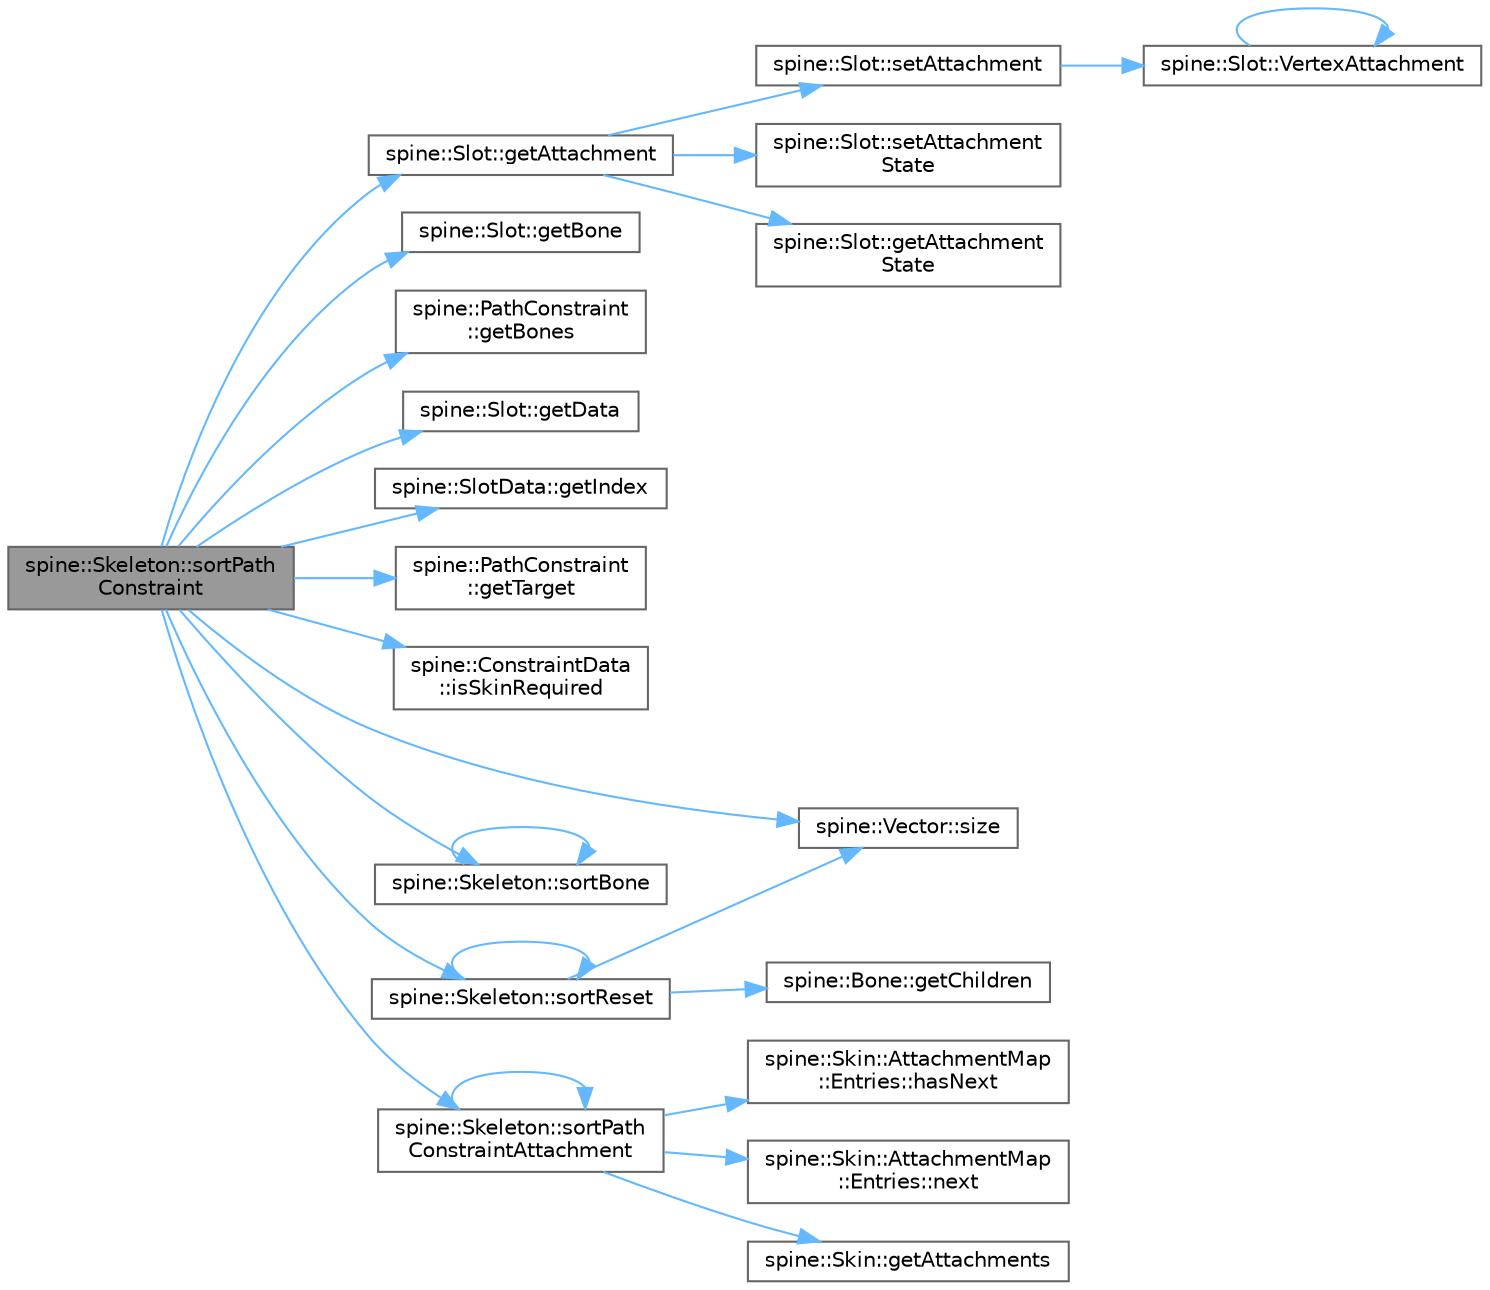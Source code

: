 digraph "spine::Skeleton::sortPathConstraint"
{
 // LATEX_PDF_SIZE
  bgcolor="transparent";
  edge [fontname=Helvetica,fontsize=10,labelfontname=Helvetica,labelfontsize=10];
  node [fontname=Helvetica,fontsize=10,shape=box,height=0.2,width=0.4];
  rankdir="LR";
  Node1 [id="Node000001",label="spine::Skeleton::sortPath\lConstraint",height=0.2,width=0.4,color="gray40", fillcolor="grey60", style="filled", fontcolor="black",tooltip=" "];
  Node1 -> Node2 [id="edge1_Node000001_Node000002",color="steelblue1",style="solid",tooltip=" "];
  Node2 [id="Node000002",label="spine::Slot::getAttachment",height=0.2,width=0.4,color="grey40", fillcolor="white", style="filled",URL="$classspine_1_1_slot.html#af8f7f6c38794624b4bbcb1031d05b37b",tooltip="May be NULL."];
  Node2 -> Node3 [id="edge2_Node000002_Node000003",color="steelblue1",style="solid",tooltip=" "];
  Node3 [id="Node000003",label="spine::Slot::getAttachment\lState",height=0.2,width=0.4,color="grey40", fillcolor="white", style="filled",URL="$classspine_1_1_slot.html#af63d2293b5f0c9769d3589a7736c55a6",tooltip=" "];
  Node2 -> Node4 [id="edge3_Node000002_Node000004",color="steelblue1",style="solid",tooltip=" "];
  Node4 [id="Node000004",label="spine::Slot::setAttachment",height=0.2,width=0.4,color="grey40", fillcolor="white", style="filled",URL="$classspine_1_1_slot.html#ad9359f3f2289ed3c013215c40b180c58",tooltip=" "];
  Node4 -> Node5 [id="edge4_Node000004_Node000005",color="steelblue1",style="solid",tooltip=" "];
  Node5 [id="Node000005",label="spine::Slot::VertexAttachment",height=0.2,width=0.4,color="grey40", fillcolor="white", style="filled",URL="$classspine_1_1_slot.html#a4eec6d564571199bb94093daf4fa675c",tooltip=" "];
  Node5 -> Node5 [id="edge5_Node000005_Node000005",color="steelblue1",style="solid",tooltip=" "];
  Node2 -> Node6 [id="edge6_Node000002_Node000006",color="steelblue1",style="solid",tooltip=" "];
  Node6 [id="Node000006",label="spine::Slot::setAttachment\lState",height=0.2,width=0.4,color="grey40", fillcolor="white", style="filled",URL="$classspine_1_1_slot.html#ab108772a947f2283bdd50c493beeeb39",tooltip=" "];
  Node1 -> Node7 [id="edge7_Node000001_Node000007",color="steelblue1",style="solid",tooltip=" "];
  Node7 [id="Node000007",label="spine::Slot::getBone",height=0.2,width=0.4,color="grey40", fillcolor="white", style="filled",URL="$classspine_1_1_slot.html#a70e34507eb281998a242b6466b8465b6",tooltip=" "];
  Node1 -> Node8 [id="edge8_Node000001_Node000008",color="steelblue1",style="solid",tooltip=" "];
  Node8 [id="Node000008",label="spine::PathConstraint\l::getBones",height=0.2,width=0.4,color="grey40", fillcolor="white", style="filled",URL="$classspine_1_1_path_constraint.html#aaf1dd632279b4dcf0831db8325280e33",tooltip=" "];
  Node1 -> Node9 [id="edge9_Node000001_Node000009",color="steelblue1",style="solid",tooltip=" "];
  Node9 [id="Node000009",label="spine::Slot::getData",height=0.2,width=0.4,color="grey40", fillcolor="white", style="filled",URL="$classspine_1_1_slot.html#aa40b9c57e081fa331da138ce469ec8a4",tooltip=" "];
  Node1 -> Node10 [id="edge10_Node000001_Node000010",color="steelblue1",style="solid",tooltip=" "];
  Node10 [id="Node000010",label="spine::SlotData::getIndex",height=0.2,width=0.4,color="grey40", fillcolor="white", style="filled",URL="$classspine_1_1_slot_data.html#a95f7359a40b73da709886c53a6202013",tooltip=" "];
  Node1 -> Node11 [id="edge11_Node000001_Node000011",color="steelblue1",style="solid",tooltip=" "];
  Node11 [id="Node000011",label="spine::PathConstraint\l::getTarget",height=0.2,width=0.4,color="grey40", fillcolor="white", style="filled",URL="$classspine_1_1_path_constraint.html#a864002e743603286287da706b2cb8766",tooltip=" "];
  Node1 -> Node12 [id="edge12_Node000001_Node000012",color="steelblue1",style="solid",tooltip=" "];
  Node12 [id="Node000012",label="spine::ConstraintData\l::isSkinRequired",height=0.2,width=0.4,color="grey40", fillcolor="white", style="filled",URL="$classspine_1_1_constraint_data.html#a7c426906735b618e3bd7a13d075d3288",tooltip="Whether the constraint is only active for a specific skin."];
  Node1 -> Node13 [id="edge13_Node000001_Node000013",color="steelblue1",style="solid",tooltip=" "];
  Node13 [id="Node000013",label="spine::Vector::size",height=0.2,width=0.4,color="grey40", fillcolor="white", style="filled",URL="$classspine_1_1_vector.html#a9a93bc1e4174a3abf92154b3c1017542",tooltip=" "];
  Node1 -> Node14 [id="edge14_Node000001_Node000014",color="steelblue1",style="solid",tooltip=" "];
  Node14 [id="Node000014",label="spine::Skeleton::sortBone",height=0.2,width=0.4,color="grey40", fillcolor="white", style="filled",URL="$classspine_1_1_skeleton.html#a7c37a1ba6b48c15bac4177897fd500ff",tooltip=" "];
  Node14 -> Node14 [id="edge15_Node000014_Node000014",color="steelblue1",style="solid",tooltip=" "];
  Node1 -> Node15 [id="edge16_Node000001_Node000015",color="steelblue1",style="solid",tooltip=" "];
  Node15 [id="Node000015",label="spine::Skeleton::sortPath\lConstraintAttachment",height=0.2,width=0.4,color="grey40", fillcolor="white", style="filled",URL="$classspine_1_1_skeleton.html#a1b1171a607c8a6b74d90ba3dd82c03ed",tooltip=" "];
  Node15 -> Node16 [id="edge17_Node000015_Node000016",color="steelblue1",style="solid",tooltip=" "];
  Node16 [id="Node000016",label="spine::Skin::getAttachments",height=0.2,width=0.4,color="grey40", fillcolor="white", style="filled",URL="$classspine_1_1_skin.html#a504337461fca73760b531af72fc5c9c1",tooltip=" "];
  Node15 -> Node17 [id="edge18_Node000015_Node000017",color="steelblue1",style="solid",tooltip=" "];
  Node17 [id="Node000017",label="spine::Skin::AttachmentMap\l::Entries::hasNext",height=0.2,width=0.4,color="grey40", fillcolor="white", style="filled",URL="$classspine_1_1_skin_1_1_attachment_map_1_1_entries.html#adc7a4abecf2a473c5d07d9294d426c8b",tooltip=" "];
  Node15 -> Node18 [id="edge19_Node000015_Node000018",color="steelblue1",style="solid",tooltip=" "];
  Node18 [id="Node000018",label="spine::Skin::AttachmentMap\l::Entries::next",height=0.2,width=0.4,color="grey40", fillcolor="white", style="filled",URL="$classspine_1_1_skin_1_1_attachment_map_1_1_entries.html#aba824d2fcb74d36039bf83fc07ce57d2",tooltip=" "];
  Node15 -> Node15 [id="edge20_Node000015_Node000015",color="steelblue1",style="solid",tooltip=" "];
  Node1 -> Node19 [id="edge21_Node000001_Node000019",color="steelblue1",style="solid",tooltip=" "];
  Node19 [id="Node000019",label="spine::Skeleton::sortReset",height=0.2,width=0.4,color="grey40", fillcolor="white", style="filled",URL="$classspine_1_1_skeleton.html#aaa7e17359f989498a14db690dc179000",tooltip=" "];
  Node19 -> Node20 [id="edge22_Node000019_Node000020",color="steelblue1",style="solid",tooltip=" "];
  Node20 [id="Node000020",label="spine::Bone::getChildren",height=0.2,width=0.4,color="grey40", fillcolor="white", style="filled",URL="$classspine_1_1_bone.html#aac6eb5cb12e97744e426df2c0e0480f2",tooltip=" "];
  Node19 -> Node13 [id="edge23_Node000019_Node000013",color="steelblue1",style="solid",tooltip=" "];
  Node19 -> Node19 [id="edge24_Node000019_Node000019",color="steelblue1",style="solid",tooltip=" "];
}
